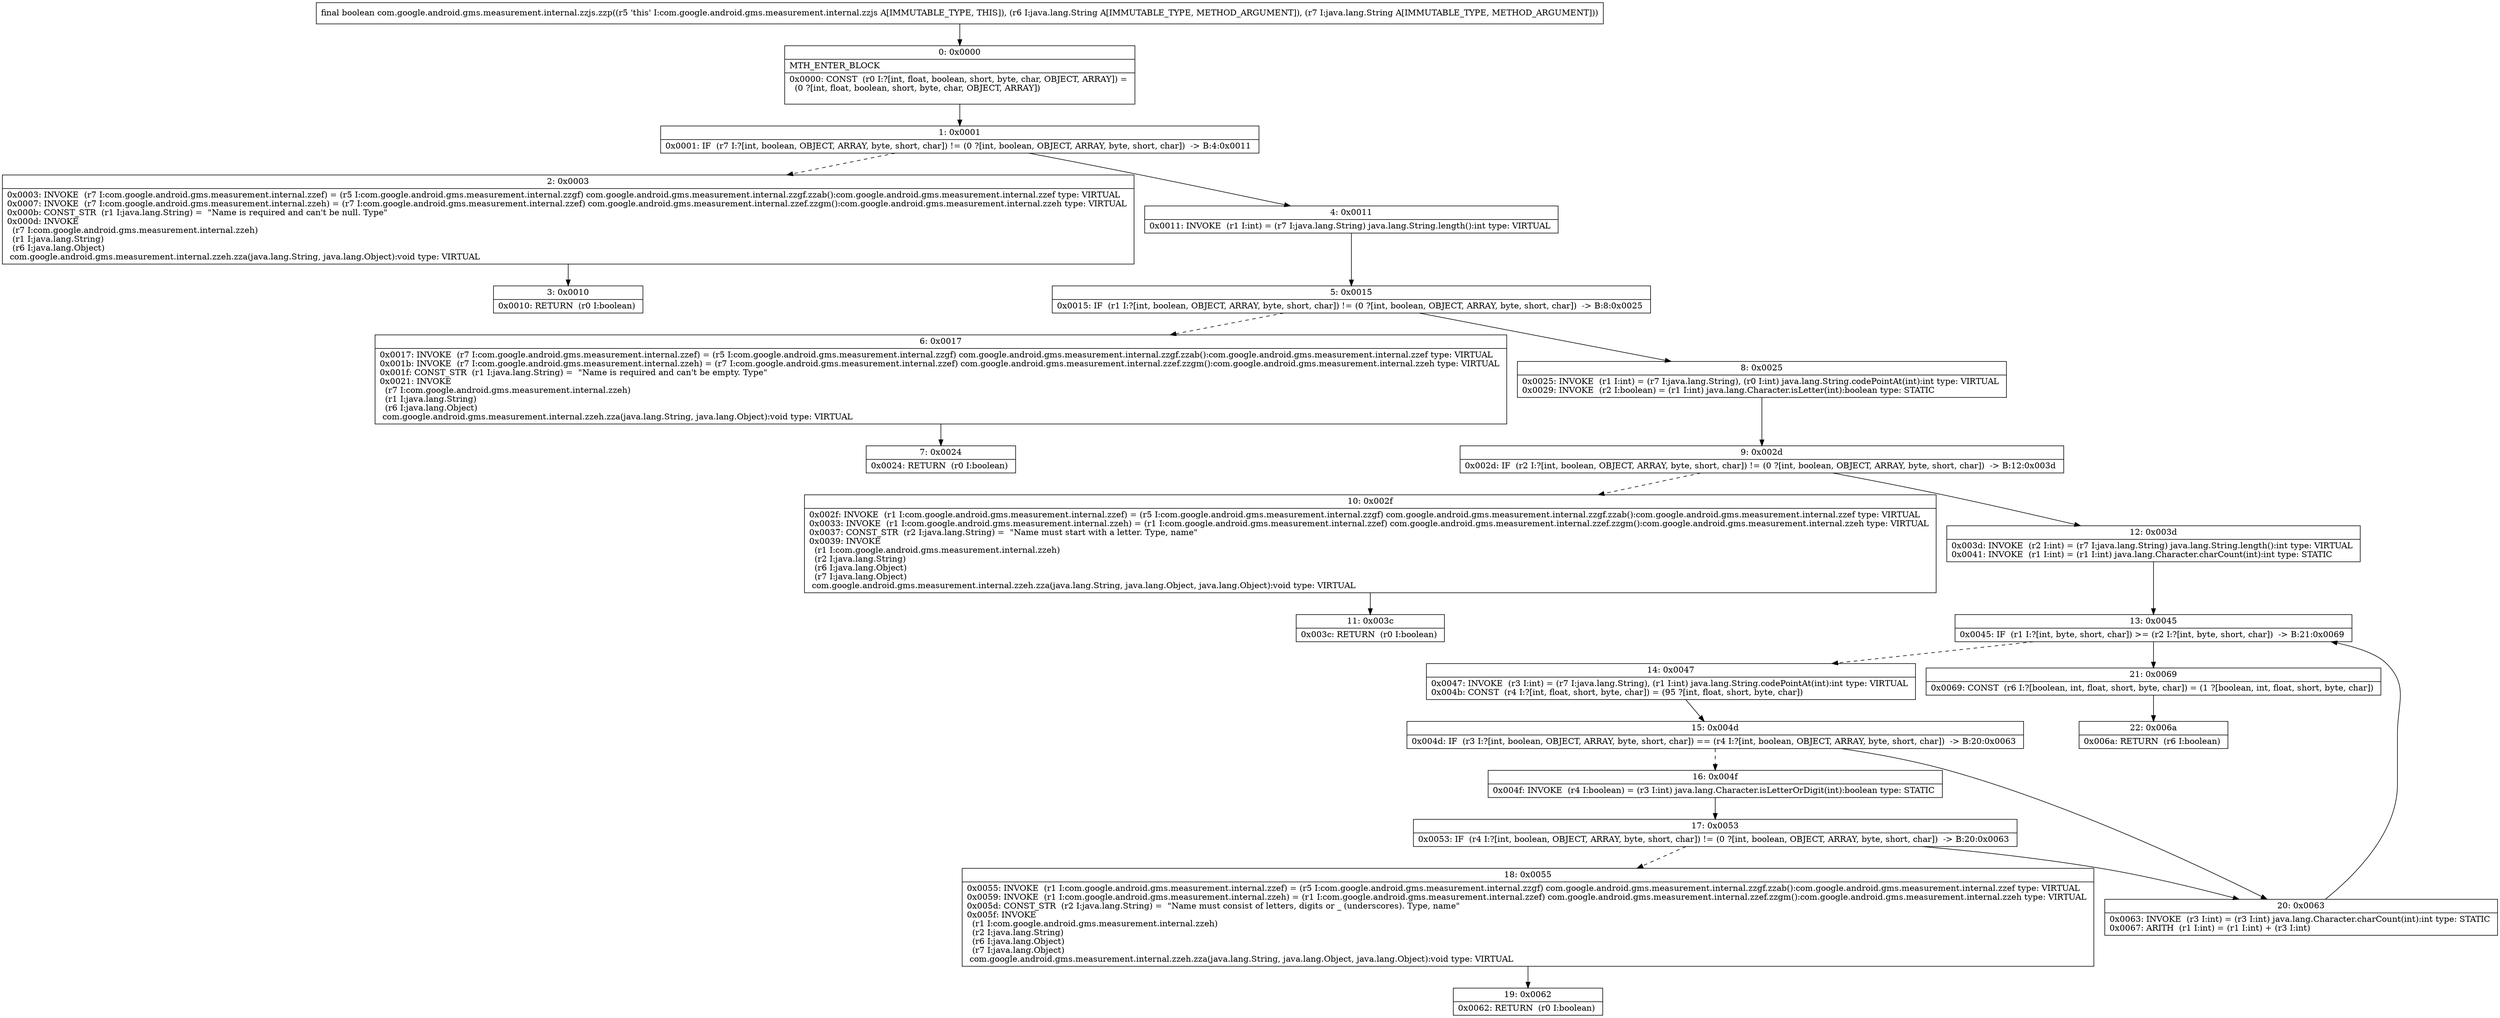 digraph "CFG forcom.google.android.gms.measurement.internal.zzjs.zzp(Ljava\/lang\/String;Ljava\/lang\/String;)Z" {
Node_0 [shape=record,label="{0\:\ 0x0000|MTH_ENTER_BLOCK\l|0x0000: CONST  (r0 I:?[int, float, boolean, short, byte, char, OBJECT, ARRAY]) = \l  (0 ?[int, float, boolean, short, byte, char, OBJECT, ARRAY])\l \l}"];
Node_1 [shape=record,label="{1\:\ 0x0001|0x0001: IF  (r7 I:?[int, boolean, OBJECT, ARRAY, byte, short, char]) != (0 ?[int, boolean, OBJECT, ARRAY, byte, short, char])  \-\> B:4:0x0011 \l}"];
Node_2 [shape=record,label="{2\:\ 0x0003|0x0003: INVOKE  (r7 I:com.google.android.gms.measurement.internal.zzef) = (r5 I:com.google.android.gms.measurement.internal.zzgf) com.google.android.gms.measurement.internal.zzgf.zzab():com.google.android.gms.measurement.internal.zzef type: VIRTUAL \l0x0007: INVOKE  (r7 I:com.google.android.gms.measurement.internal.zzeh) = (r7 I:com.google.android.gms.measurement.internal.zzef) com.google.android.gms.measurement.internal.zzef.zzgm():com.google.android.gms.measurement.internal.zzeh type: VIRTUAL \l0x000b: CONST_STR  (r1 I:java.lang.String) =  \"Name is required and can't be null. Type\" \l0x000d: INVOKE  \l  (r7 I:com.google.android.gms.measurement.internal.zzeh)\l  (r1 I:java.lang.String)\l  (r6 I:java.lang.Object)\l com.google.android.gms.measurement.internal.zzeh.zza(java.lang.String, java.lang.Object):void type: VIRTUAL \l}"];
Node_3 [shape=record,label="{3\:\ 0x0010|0x0010: RETURN  (r0 I:boolean) \l}"];
Node_4 [shape=record,label="{4\:\ 0x0011|0x0011: INVOKE  (r1 I:int) = (r7 I:java.lang.String) java.lang.String.length():int type: VIRTUAL \l}"];
Node_5 [shape=record,label="{5\:\ 0x0015|0x0015: IF  (r1 I:?[int, boolean, OBJECT, ARRAY, byte, short, char]) != (0 ?[int, boolean, OBJECT, ARRAY, byte, short, char])  \-\> B:8:0x0025 \l}"];
Node_6 [shape=record,label="{6\:\ 0x0017|0x0017: INVOKE  (r7 I:com.google.android.gms.measurement.internal.zzef) = (r5 I:com.google.android.gms.measurement.internal.zzgf) com.google.android.gms.measurement.internal.zzgf.zzab():com.google.android.gms.measurement.internal.zzef type: VIRTUAL \l0x001b: INVOKE  (r7 I:com.google.android.gms.measurement.internal.zzeh) = (r7 I:com.google.android.gms.measurement.internal.zzef) com.google.android.gms.measurement.internal.zzef.zzgm():com.google.android.gms.measurement.internal.zzeh type: VIRTUAL \l0x001f: CONST_STR  (r1 I:java.lang.String) =  \"Name is required and can't be empty. Type\" \l0x0021: INVOKE  \l  (r7 I:com.google.android.gms.measurement.internal.zzeh)\l  (r1 I:java.lang.String)\l  (r6 I:java.lang.Object)\l com.google.android.gms.measurement.internal.zzeh.zza(java.lang.String, java.lang.Object):void type: VIRTUAL \l}"];
Node_7 [shape=record,label="{7\:\ 0x0024|0x0024: RETURN  (r0 I:boolean) \l}"];
Node_8 [shape=record,label="{8\:\ 0x0025|0x0025: INVOKE  (r1 I:int) = (r7 I:java.lang.String), (r0 I:int) java.lang.String.codePointAt(int):int type: VIRTUAL \l0x0029: INVOKE  (r2 I:boolean) = (r1 I:int) java.lang.Character.isLetter(int):boolean type: STATIC \l}"];
Node_9 [shape=record,label="{9\:\ 0x002d|0x002d: IF  (r2 I:?[int, boolean, OBJECT, ARRAY, byte, short, char]) != (0 ?[int, boolean, OBJECT, ARRAY, byte, short, char])  \-\> B:12:0x003d \l}"];
Node_10 [shape=record,label="{10\:\ 0x002f|0x002f: INVOKE  (r1 I:com.google.android.gms.measurement.internal.zzef) = (r5 I:com.google.android.gms.measurement.internal.zzgf) com.google.android.gms.measurement.internal.zzgf.zzab():com.google.android.gms.measurement.internal.zzef type: VIRTUAL \l0x0033: INVOKE  (r1 I:com.google.android.gms.measurement.internal.zzeh) = (r1 I:com.google.android.gms.measurement.internal.zzef) com.google.android.gms.measurement.internal.zzef.zzgm():com.google.android.gms.measurement.internal.zzeh type: VIRTUAL \l0x0037: CONST_STR  (r2 I:java.lang.String) =  \"Name must start with a letter. Type, name\" \l0x0039: INVOKE  \l  (r1 I:com.google.android.gms.measurement.internal.zzeh)\l  (r2 I:java.lang.String)\l  (r6 I:java.lang.Object)\l  (r7 I:java.lang.Object)\l com.google.android.gms.measurement.internal.zzeh.zza(java.lang.String, java.lang.Object, java.lang.Object):void type: VIRTUAL \l}"];
Node_11 [shape=record,label="{11\:\ 0x003c|0x003c: RETURN  (r0 I:boolean) \l}"];
Node_12 [shape=record,label="{12\:\ 0x003d|0x003d: INVOKE  (r2 I:int) = (r7 I:java.lang.String) java.lang.String.length():int type: VIRTUAL \l0x0041: INVOKE  (r1 I:int) = (r1 I:int) java.lang.Character.charCount(int):int type: STATIC \l}"];
Node_13 [shape=record,label="{13\:\ 0x0045|0x0045: IF  (r1 I:?[int, byte, short, char]) \>= (r2 I:?[int, byte, short, char])  \-\> B:21:0x0069 \l}"];
Node_14 [shape=record,label="{14\:\ 0x0047|0x0047: INVOKE  (r3 I:int) = (r7 I:java.lang.String), (r1 I:int) java.lang.String.codePointAt(int):int type: VIRTUAL \l0x004b: CONST  (r4 I:?[int, float, short, byte, char]) = (95 ?[int, float, short, byte, char]) \l}"];
Node_15 [shape=record,label="{15\:\ 0x004d|0x004d: IF  (r3 I:?[int, boolean, OBJECT, ARRAY, byte, short, char]) == (r4 I:?[int, boolean, OBJECT, ARRAY, byte, short, char])  \-\> B:20:0x0063 \l}"];
Node_16 [shape=record,label="{16\:\ 0x004f|0x004f: INVOKE  (r4 I:boolean) = (r3 I:int) java.lang.Character.isLetterOrDigit(int):boolean type: STATIC \l}"];
Node_17 [shape=record,label="{17\:\ 0x0053|0x0053: IF  (r4 I:?[int, boolean, OBJECT, ARRAY, byte, short, char]) != (0 ?[int, boolean, OBJECT, ARRAY, byte, short, char])  \-\> B:20:0x0063 \l}"];
Node_18 [shape=record,label="{18\:\ 0x0055|0x0055: INVOKE  (r1 I:com.google.android.gms.measurement.internal.zzef) = (r5 I:com.google.android.gms.measurement.internal.zzgf) com.google.android.gms.measurement.internal.zzgf.zzab():com.google.android.gms.measurement.internal.zzef type: VIRTUAL \l0x0059: INVOKE  (r1 I:com.google.android.gms.measurement.internal.zzeh) = (r1 I:com.google.android.gms.measurement.internal.zzef) com.google.android.gms.measurement.internal.zzef.zzgm():com.google.android.gms.measurement.internal.zzeh type: VIRTUAL \l0x005d: CONST_STR  (r2 I:java.lang.String) =  \"Name must consist of letters, digits or _ (underscores). Type, name\" \l0x005f: INVOKE  \l  (r1 I:com.google.android.gms.measurement.internal.zzeh)\l  (r2 I:java.lang.String)\l  (r6 I:java.lang.Object)\l  (r7 I:java.lang.Object)\l com.google.android.gms.measurement.internal.zzeh.zza(java.lang.String, java.lang.Object, java.lang.Object):void type: VIRTUAL \l}"];
Node_19 [shape=record,label="{19\:\ 0x0062|0x0062: RETURN  (r0 I:boolean) \l}"];
Node_20 [shape=record,label="{20\:\ 0x0063|0x0063: INVOKE  (r3 I:int) = (r3 I:int) java.lang.Character.charCount(int):int type: STATIC \l0x0067: ARITH  (r1 I:int) = (r1 I:int) + (r3 I:int) \l}"];
Node_21 [shape=record,label="{21\:\ 0x0069|0x0069: CONST  (r6 I:?[boolean, int, float, short, byte, char]) = (1 ?[boolean, int, float, short, byte, char]) \l}"];
Node_22 [shape=record,label="{22\:\ 0x006a|0x006a: RETURN  (r6 I:boolean) \l}"];
MethodNode[shape=record,label="{final boolean com.google.android.gms.measurement.internal.zzjs.zzp((r5 'this' I:com.google.android.gms.measurement.internal.zzjs A[IMMUTABLE_TYPE, THIS]), (r6 I:java.lang.String A[IMMUTABLE_TYPE, METHOD_ARGUMENT]), (r7 I:java.lang.String A[IMMUTABLE_TYPE, METHOD_ARGUMENT])) }"];
MethodNode -> Node_0;
Node_0 -> Node_1;
Node_1 -> Node_2[style=dashed];
Node_1 -> Node_4;
Node_2 -> Node_3;
Node_4 -> Node_5;
Node_5 -> Node_6[style=dashed];
Node_5 -> Node_8;
Node_6 -> Node_7;
Node_8 -> Node_9;
Node_9 -> Node_10[style=dashed];
Node_9 -> Node_12;
Node_10 -> Node_11;
Node_12 -> Node_13;
Node_13 -> Node_14[style=dashed];
Node_13 -> Node_21;
Node_14 -> Node_15;
Node_15 -> Node_16[style=dashed];
Node_15 -> Node_20;
Node_16 -> Node_17;
Node_17 -> Node_18[style=dashed];
Node_17 -> Node_20;
Node_18 -> Node_19;
Node_20 -> Node_13;
Node_21 -> Node_22;
}

